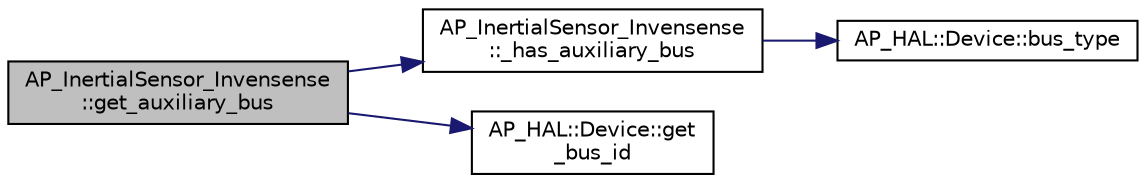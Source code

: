 digraph "AP_InertialSensor_Invensense::get_auxiliary_bus"
{
 // INTERACTIVE_SVG=YES
  edge [fontname="Helvetica",fontsize="10",labelfontname="Helvetica",labelfontsize="10"];
  node [fontname="Helvetica",fontsize="10",shape=record];
  rankdir="LR";
  Node1 [label="AP_InertialSensor_Invensense\l::get_auxiliary_bus",height=0.2,width=0.4,color="black", fillcolor="grey75", style="filled", fontcolor="black"];
  Node1 -> Node2 [color="midnightblue",fontsize="10",style="solid",fontname="Helvetica"];
  Node2 [label="AP_InertialSensor_Invensense\l::_has_auxiliary_bus",height=0.2,width=0.4,color="black", fillcolor="white", style="filled",URL="$classAP__InertialSensor__Invensense.html#a61db3707128a290f9ed086a00dd211bd"];
  Node2 -> Node3 [color="midnightblue",fontsize="10",style="solid",fontname="Helvetica"];
  Node3 [label="AP_HAL::Device::bus_type",height=0.2,width=0.4,color="black", fillcolor="white", style="filled",URL="$classAP__HAL_1_1Device.html#a0e51c1247cf5f1ed2d689263d9c48eae"];
  Node1 -> Node4 [color="midnightblue",fontsize="10",style="solid",fontname="Helvetica"];
  Node4 [label="AP_HAL::Device::get\l_bus_id",height=0.2,width=0.4,color="black", fillcolor="white", style="filled",URL="$classAP__HAL_1_1Device.html#a682fd556614308cb02773e94ec8e4b26"];
}
